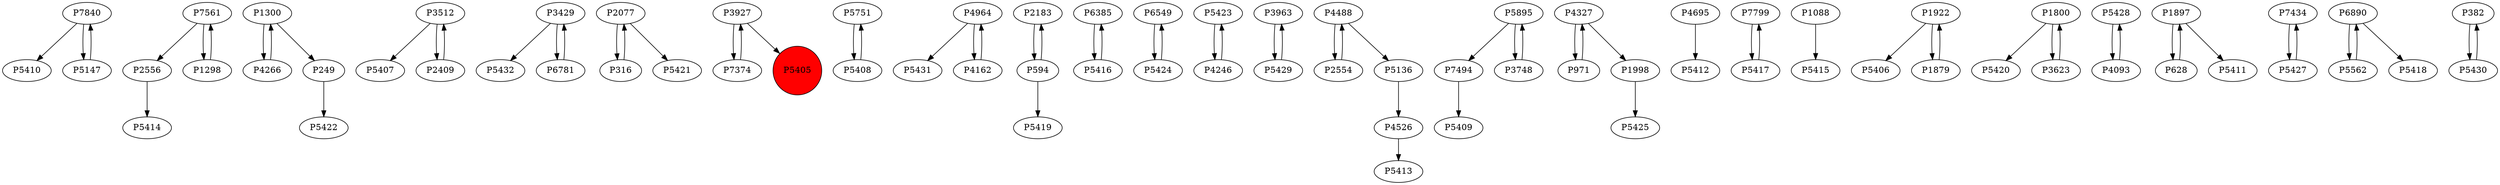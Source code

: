 digraph {
	P7840 -> P5410
	P7561 -> P2556
	P249 -> P5422
	P3512 -> P5407
	P3429 -> P5432
	P2077 -> P316
	P3927 -> P7374
	P5751 -> P5408
	P4964 -> P5431
	P2183 -> P594
	P3512 -> P2409
	P6385 -> P5416
	P6549 -> P5424
	P5423 -> P4246
	P3963 -> P5429
	P4526 -> P5413
	P5895 -> P7494
	P4327 -> P971
	P4695 -> P5412
	P3748 -> P5895
	P7799 -> P5417
	P4488 -> P2554
	P4246 -> P5423
	P7374 -> P3927
	P971 -> P4327
	P1998 -> P5425
	P4162 -> P4964
	P5429 -> P3963
	P4266 -> P1300
	P1088 -> P5415
	P3927 -> P5405
	P1922 -> P5406
	P1800 -> P5420
	P5428 -> P4093
	P1897 -> P628
	P3623 -> P1800
	P594 -> P5419
	P2077 -> P5421
	P3429 -> P6781
	P1298 -> P7561
	P5408 -> P5751
	P7434 -> P5427
	P4488 -> P5136
	P6890 -> P5562
	P1879 -> P1922
	P5895 -> P3748
	P5136 -> P4526
	P4964 -> P4162
	P5147 -> P7840
	P316 -> P2077
	P382 -> P5430
	P1922 -> P1879
	P5562 -> P6890
	P5417 -> P7799
	P7561 -> P1298
	P1300 -> P4266
	P5427 -> P7434
	P5424 -> P6549
	P2556 -> P5414
	P1800 -> P3623
	P628 -> P1897
	P7840 -> P5147
	P2409 -> P3512
	P4093 -> P5428
	P5430 -> P382
	P6781 -> P3429
	P4327 -> P1998
	P1897 -> P5411
	P1300 -> P249
	P5416 -> P6385
	P6890 -> P5418
	P7494 -> P5409
	P594 -> P2183
	P2554 -> P4488
	P5405 [shape=circle]
	P5405 [style=filled]
	P5405 [fillcolor=red]
}